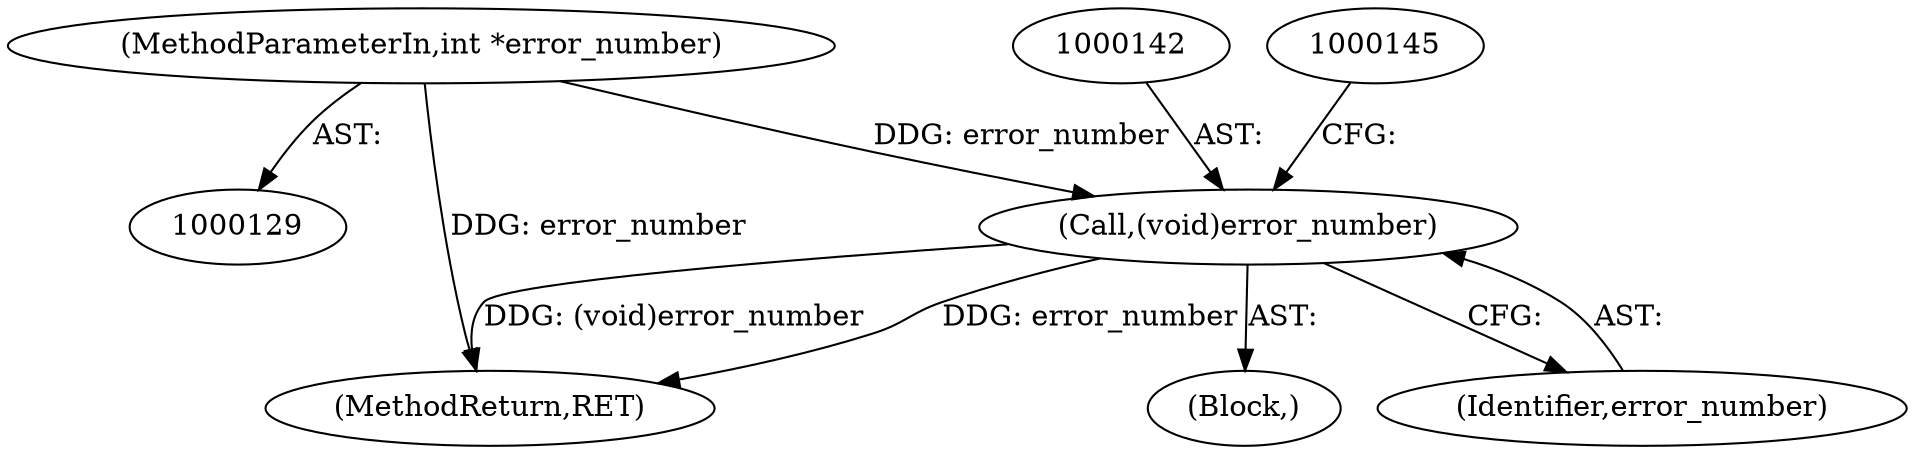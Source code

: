 digraph "0_libarchive_dfd6b54ce33960e420fb206d8872fb759b577ad9@pointer" {
"1000141" [label="(Call,(void)error_number)"];
"1000131" [label="(MethodParameterIn,int *error_number)"];
"1000152" [label="(MethodReturn,RET)"];
"1000134" [label="(Block,)"];
"1000131" [label="(MethodParameterIn,int *error_number)"];
"1000143" [label="(Identifier,error_number)"];
"1000141" [label="(Call,(void)error_number)"];
"1000141" -> "1000134"  [label="AST: "];
"1000141" -> "1000143"  [label="CFG: "];
"1000142" -> "1000141"  [label="AST: "];
"1000143" -> "1000141"  [label="AST: "];
"1000145" -> "1000141"  [label="CFG: "];
"1000141" -> "1000152"  [label="DDG: error_number"];
"1000141" -> "1000152"  [label="DDG: (void)error_number"];
"1000131" -> "1000141"  [label="DDG: error_number"];
"1000131" -> "1000129"  [label="AST: "];
"1000131" -> "1000152"  [label="DDG: error_number"];
}
